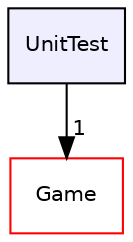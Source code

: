 digraph "UnitTest" {
  compound=true
  node [ fontsize="10", fontname="Helvetica"];
  edge [ labelfontsize="10", labelfontname="Helvetica"];
  dir_a9729cc3cf336159544460298e1486e7 [shape=box, label="UnitTest", style="filled", fillcolor="#eeeeff", pencolor="black", URL="dir_a9729cc3cf336159544460298e1486e7.html"];
  dir_c33286056d2acf479cd8641ef845fec1 [shape=box label="Game" fillcolor="white" style="filled" color="red" URL="dir_c33286056d2acf479cd8641ef845fec1.html"];
  dir_a9729cc3cf336159544460298e1486e7->dir_c33286056d2acf479cd8641ef845fec1 [headlabel="1", labeldistance=1.5 headhref="dir_000011_000008.html"];
}
